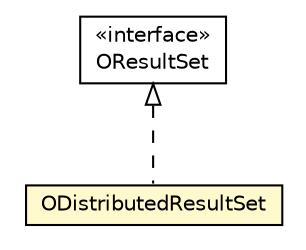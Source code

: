 #!/usr/local/bin/dot
#
# Class diagram 
# Generated by UMLGraph version R5_6-24-gf6e263 (http://www.umlgraph.org/)
#

digraph G {
	edge [fontname="Helvetica",fontsize=10,labelfontname="Helvetica",labelfontsize=10];
	node [fontname="Helvetica",fontsize=10,shape=plaintext];
	nodesep=0.25;
	ranksep=0.5;
	// com.orientechnologies.orient.core.sql.executor.OResultSet
	c2848032 [label=<<table title="com.orientechnologies.orient.core.sql.executor.OResultSet" border="0" cellborder="1" cellspacing="0" cellpadding="2" port="p" href="../../../../../core/sql/executor/OResultSet.html">
		<tr><td><table border="0" cellspacing="0" cellpadding="1">
<tr><td align="center" balign="center"> &#171;interface&#187; </td></tr>
<tr><td align="center" balign="center"> OResultSet </td></tr>
		</table></td></tr>
		</table>>, URL="../../../../../core/sql/executor/OResultSet.html", fontname="Helvetica", fontcolor="black", fontsize=10.0];
	// com.orientechnologies.orient.server.distributed.impl.sql.executor.ODistributedResultSet
	c2849332 [label=<<table title="com.orientechnologies.orient.server.distributed.impl.sql.executor.ODistributedResultSet" border="0" cellborder="1" cellspacing="0" cellpadding="2" port="p" bgcolor="lemonChiffon" href="./ODistributedResultSet.html">
		<tr><td><table border="0" cellspacing="0" cellpadding="1">
<tr><td align="center" balign="center"> ODistributedResultSet </td></tr>
		</table></td></tr>
		</table>>, URL="./ODistributedResultSet.html", fontname="Helvetica", fontcolor="black", fontsize=10.0];
	//com.orientechnologies.orient.server.distributed.impl.sql.executor.ODistributedResultSet implements com.orientechnologies.orient.core.sql.executor.OResultSet
	c2848032:p -> c2849332:p [dir=back,arrowtail=empty,style=dashed];
}

